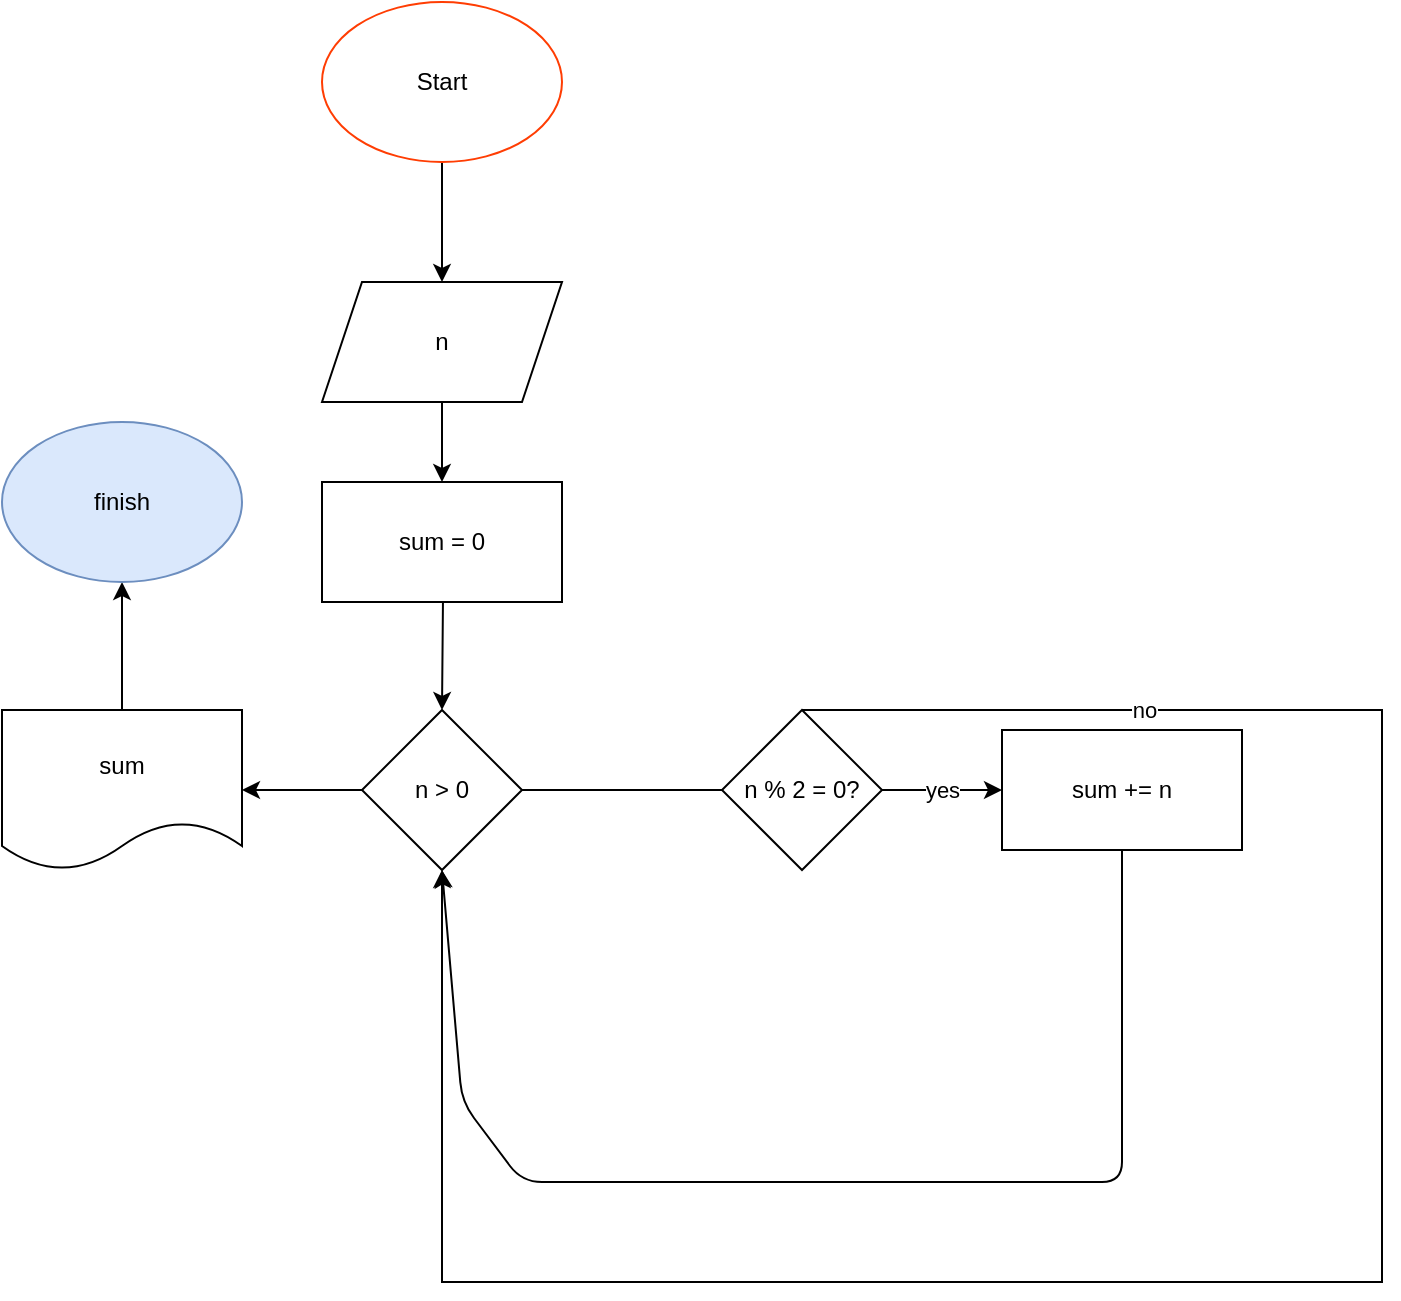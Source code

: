 <mxfile version="21.3.5" type="github">
  <diagram name="Page-1" id="Q7l8q0h_zOfylx8JE-fu">
    <mxGraphModel dx="980" dy="779" grid="1" gridSize="10" guides="1" tooltips="1" connect="1" arrows="1" fold="1" page="1" pageScale="1" pageWidth="1169" pageHeight="827" math="0" shadow="0">
      <root>
        <mxCell id="0" />
        <mxCell id="1" parent="0" />
        <mxCell id="HKXJuVYTZ4flzkgWFeM8-4" value="" style="edgeStyle=orthogonalEdgeStyle;rounded=0;orthogonalLoop=1;jettySize=auto;html=1;" edge="1" parent="1" source="HKXJuVYTZ4flzkgWFeM8-1" target="HKXJuVYTZ4flzkgWFeM8-3">
          <mxGeometry relative="1" as="geometry" />
        </mxCell>
        <mxCell id="HKXJuVYTZ4flzkgWFeM8-1" value="Start" style="ellipse;whiteSpace=wrap;html=1;strokeColor=#FF3D03;" vertex="1" parent="1">
          <mxGeometry x="190" y="60" width="120" height="80" as="geometry" />
        </mxCell>
        <mxCell id="HKXJuVYTZ4flzkgWFeM8-6" value="" style="edgeStyle=orthogonalEdgeStyle;rounded=0;orthogonalLoop=1;jettySize=auto;html=1;" edge="1" parent="1" target="HKXJuVYTZ4flzkgWFeM8-5">
          <mxGeometry relative="1" as="geometry">
            <mxPoint x="250" y="300" as="sourcePoint" />
          </mxGeometry>
        </mxCell>
        <mxCell id="HKXJuVYTZ4flzkgWFeM8-11" value="" style="edgeStyle=orthogonalEdgeStyle;rounded=0;orthogonalLoop=1;jettySize=auto;html=1;" edge="1" parent="1" source="HKXJuVYTZ4flzkgWFeM8-3" target="HKXJuVYTZ4flzkgWFeM8-9">
          <mxGeometry relative="1" as="geometry" />
        </mxCell>
        <mxCell id="HKXJuVYTZ4flzkgWFeM8-3" value="n" style="shape=parallelogram;perimeter=parallelogramPerimeter;whiteSpace=wrap;html=1;fixedSize=1;" vertex="1" parent="1">
          <mxGeometry x="190" y="200" width="120" height="60" as="geometry" />
        </mxCell>
        <mxCell id="HKXJuVYTZ4flzkgWFeM8-8" value="" style="edgeStyle=orthogonalEdgeStyle;rounded=0;orthogonalLoop=1;jettySize=auto;html=1;" edge="1" parent="1" source="HKXJuVYTZ4flzkgWFeM8-5">
          <mxGeometry relative="1" as="geometry">
            <mxPoint x="420" y="454" as="targetPoint" />
          </mxGeometry>
        </mxCell>
        <mxCell id="HKXJuVYTZ4flzkgWFeM8-14" value="" style="edgeStyle=orthogonalEdgeStyle;rounded=0;orthogonalLoop=1;jettySize=auto;html=1;" edge="1" parent="1" source="HKXJuVYTZ4flzkgWFeM8-5" target="HKXJuVYTZ4flzkgWFeM8-13">
          <mxGeometry relative="1" as="geometry" />
        </mxCell>
        <mxCell id="HKXJuVYTZ4flzkgWFeM8-5" value="n &amp;gt; 0" style="rhombus;whiteSpace=wrap;html=1;" vertex="1" parent="1">
          <mxGeometry x="210" y="414" width="80" height="80" as="geometry" />
        </mxCell>
        <mxCell id="HKXJuVYTZ4flzkgWFeM8-9" value="sum = 0" style="rounded=0;whiteSpace=wrap;html=1;" vertex="1" parent="1">
          <mxGeometry x="190" y="300" width="120" height="60" as="geometry" />
        </mxCell>
        <mxCell id="HKXJuVYTZ4flzkgWFeM8-16" value="yes" style="edgeStyle=orthogonalEdgeStyle;rounded=0;orthogonalLoop=1;jettySize=auto;html=1;" edge="1" parent="1" source="HKXJuVYTZ4flzkgWFeM8-12" target="HKXJuVYTZ4flzkgWFeM8-15">
          <mxGeometry relative="1" as="geometry" />
        </mxCell>
        <mxCell id="HKXJuVYTZ4flzkgWFeM8-12" value="n % 2 = 0?" style="rhombus;whiteSpace=wrap;html=1;" vertex="1" parent="1">
          <mxGeometry x="390" y="414" width="80" height="80" as="geometry" />
        </mxCell>
        <mxCell id="HKXJuVYTZ4flzkgWFeM8-20" value="" style="edgeStyle=orthogonalEdgeStyle;rounded=0;orthogonalLoop=1;jettySize=auto;html=1;" edge="1" parent="1" source="HKXJuVYTZ4flzkgWFeM8-13" target="HKXJuVYTZ4flzkgWFeM8-19">
          <mxGeometry relative="1" as="geometry" />
        </mxCell>
        <mxCell id="HKXJuVYTZ4flzkgWFeM8-13" value="sum" style="shape=document;whiteSpace=wrap;html=1;boundedLbl=1;" vertex="1" parent="1">
          <mxGeometry x="30" y="414" width="120" height="80" as="geometry" />
        </mxCell>
        <mxCell id="HKXJuVYTZ4flzkgWFeM8-15" value="sum += n" style="whiteSpace=wrap;html=1;" vertex="1" parent="1">
          <mxGeometry x="530" y="424" width="120" height="60" as="geometry" />
        </mxCell>
        <mxCell id="HKXJuVYTZ4flzkgWFeM8-17" value="" style="endArrow=classic;html=1;rounded=1;exitX=0.5;exitY=1;exitDx=0;exitDy=0;entryX=0.5;entryY=1;entryDx=0;entryDy=0;" edge="1" parent="1" source="HKXJuVYTZ4flzkgWFeM8-15" target="HKXJuVYTZ4flzkgWFeM8-5">
          <mxGeometry width="50" height="50" relative="1" as="geometry">
            <mxPoint x="430" y="430" as="sourcePoint" />
            <mxPoint x="480" y="380" as="targetPoint" />
            <Array as="points">
              <mxPoint x="590" y="650" />
              <mxPoint x="290" y="650" />
              <mxPoint x="260" y="610" />
            </Array>
          </mxGeometry>
        </mxCell>
        <mxCell id="HKXJuVYTZ4flzkgWFeM8-18" value="no" style="endArrow=classic;html=1;rounded=0;exitX=0.5;exitY=0;exitDx=0;exitDy=0;entryX=0.5;entryY=1;entryDx=0;entryDy=0;" edge="1" parent="1" source="HKXJuVYTZ4flzkgWFeM8-12" target="HKXJuVYTZ4flzkgWFeM8-5">
          <mxGeometry x="-0.728" width="50" height="50" relative="1" as="geometry">
            <mxPoint x="430" y="430" as="sourcePoint" />
            <mxPoint x="480" y="380" as="targetPoint" />
            <Array as="points">
              <mxPoint x="720" y="414" />
              <mxPoint x="720" y="700" />
              <mxPoint x="250" y="700" />
            </Array>
            <mxPoint as="offset" />
          </mxGeometry>
        </mxCell>
        <mxCell id="HKXJuVYTZ4flzkgWFeM8-19" value="finish" style="ellipse;whiteSpace=wrap;html=1;fillColor=#dae8fc;strokeColor=#6c8ebf;" vertex="1" parent="1">
          <mxGeometry x="30" y="270" width="120" height="80" as="geometry" />
        </mxCell>
      </root>
    </mxGraphModel>
  </diagram>
</mxfile>
